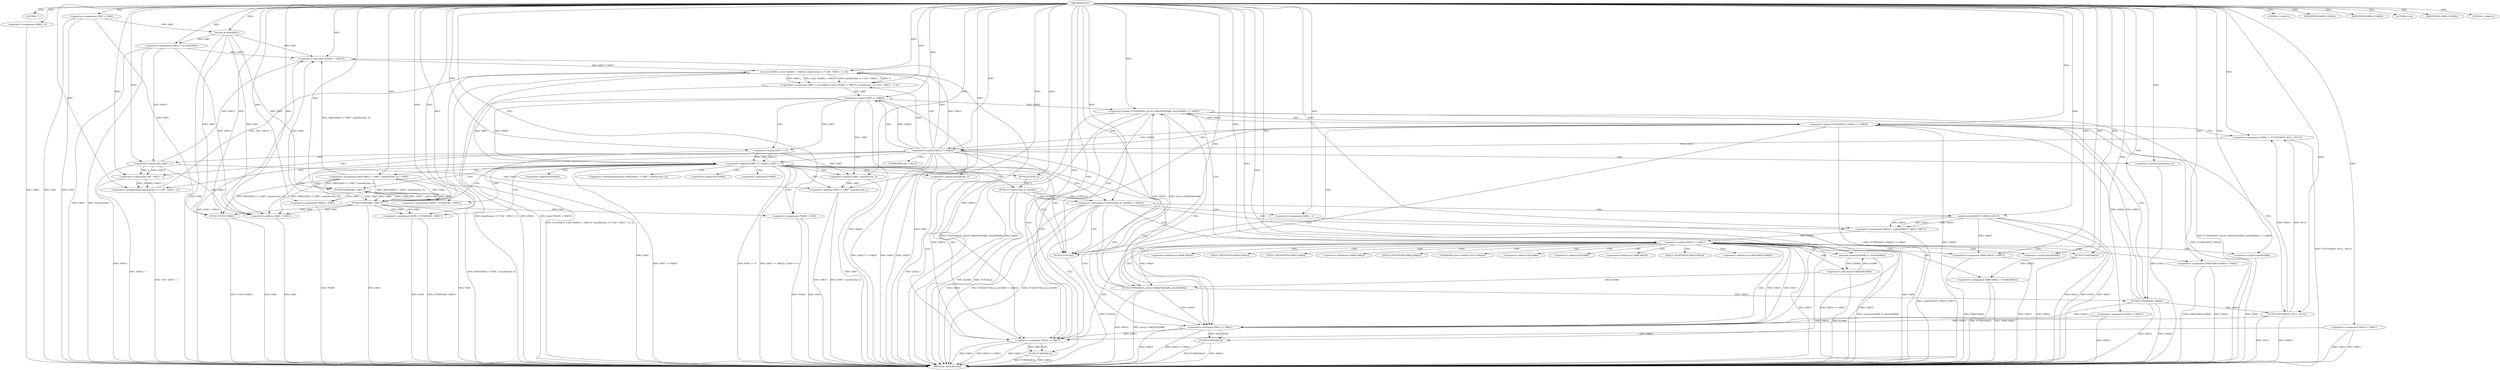 digraph FUN1 {  
"1000100" [label = "(METHOD,FUN1)" ]
"1000305" [label = "(METHOD_RETURN,void)" ]
"1000103" [label = "(LITERAL,\"\",)" ]
"1000104" [label = "(<operator>.assignment,VAR1 = VAR2)" ]
"1000108" [label = "(LITERAL,1,while(1))" ]
"1000113" [label = "(<operator>.assignment,VAR6 = 0)" ]
"1000120" [label = "(<operator>.assignment,VAR10 = VAR11)" ]
"1000124" [label = "(<operator>.assignment,VAR12 = VAR11)" ]
"1000128" [label = "(<operator>.assignment,VAR13 = wcslen(VAR1))" ]
"1000130" [label = "(wcslen,wcslen(VAR1))" ]
"1000135" [label = "(<operator>.notEquals,FUN2(FUN3(2,2), &VAR5) != VAR14)" ]
"1000136" [label = "(FUN2,FUN2(FUN3(2,2), &VAR5))" ]
"1000137" [label = "(FUN3,FUN3(2,2))" ]
"1000145" [label = "(<operator>.assignment,VAR6 = 1)" ]
"1000148" [label = "(<operator>.assignment,VAR10 = socket(VAR15, VAR16, VAR17))" ]
"1000150" [label = "(socket,socket(VAR15, VAR16, VAR17))" ]
"1000155" [label = "(<operator>.equals,VAR10 == VAR11)" ]
"1000160" [label = "(memset,memset(&VAR8, 0, sizeof(VAR8)))" ]
"1000164" [label = "(<operator>.sizeOf,sizeof(VAR8))" ]
"1000166" [label = "(<operator>.assignment,VAR8.VAR18 = VAR15)" ]
"1000171" [label = "(<operator>.assignment,VAR8.VAR19.VAR20 = VAR21)" ]
"1000178" [label = "(<operator>.assignment,VAR8.VAR22 = FUN4(VAR23))" ]
"1000182" [label = "(FUN4,FUN4(VAR23))" ]
"1000185" [label = "(<operator>.equals,FUN5(VAR10, (struct VAR24*)&VAR8, sizeof(VAR8)) == VAR25)" ]
"1000186" [label = "(FUN5,FUN5(VAR10, (struct VAR24*)&VAR8, sizeof(VAR8)))" ]
"1000188" [label = "(<operator>.cast,(struct VAR24*)&VAR8)" ]
"1000192" [label = "(<operator>.sizeOf,sizeof(VAR8))" ]
"1000198" [label = "(<operator>.equals,FUN6(VAR10, VAR26) == VAR25)" ]
"1000199" [label = "(FUN6,FUN6(VAR10, VAR26))" ]
"1000205" [label = "(<operator>.assignment,VAR12 = FUN7(VAR10, NULL, NULL))" ]
"1000207" [label = "(FUN7,FUN7(VAR10, NULL, NULL))" ]
"1000212" [label = "(<operator>.equals,VAR12 == VAR25)" ]
"1000217" [label = "(<operator>.assignment,VAR7 = recv(VAR12, (char *)(VAR1 + VAR13), sizeof(wchar_t) * (100 - VAR13 - 1), 0))" ]
"1000219" [label = "(recv,recv(VAR12, (char *)(VAR1 + VAR13), sizeof(wchar_t) * (100 - VAR13 - 1), 0))" ]
"1000221" [label = "(<operator>.cast,(char *)(VAR1 + VAR13))" ]
"1000223" [label = "(<operator>.addition,VAR1 + VAR13)" ]
"1000226" [label = "(<operator>.multiplication,sizeof(wchar_t) * (100 - VAR13 - 1))" ]
"1000227" [label = "(<operator>.sizeOf,sizeof(wchar_t))" ]
"1000229" [label = "(<operator>.subtraction,100 - VAR13 - 1)" ]
"1000231" [label = "(<operator>.subtraction,VAR13 - 1)" ]
"1000236" [label = "(<operator>.logicalOr,VAR7 == VAR25 || VAR7 == 0)" ]
"1000237" [label = "(<operator>.equals,VAR7 == VAR25)" ]
"1000240" [label = "(<operator>.equals,VAR7 == 0)" ]
"1000245" [label = "(<operator>.assignment,VAR1[VAR13 + VAR7 / sizeof(wchar_t)] = VAR3)" ]
"1000248" [label = "(<operator>.addition,VAR13 + VAR7 / sizeof(wchar_t))" ]
"1000250" [label = "(<operator>.division,VAR7 / sizeof(wchar_t))" ]
"1000252" [label = "(<operator>.sizeOf,sizeof(wchar_t))" ]
"1000255" [label = "(<operator>.assignment,VAR9 = FUN8(VAR1, VAR3''))" ]
"1000257" [label = "(FUN8,FUN8(VAR1, VAR3''))" ]
"1000261" [label = "(IDENTIFIER,VAR9,if (VAR9))" ]
"1000263" [label = "(<operator>.assignment,*VAR9 = VAR3)" ]
"1000267" [label = "(<operator>.assignment,VAR9 = FUN8(VAR1, VAR3''))" ]
"1000269" [label = "(FUN8,FUN8(VAR1, VAR3''))" ]
"1000273" [label = "(IDENTIFIER,VAR9,if (VAR9))" ]
"1000275" [label = "(<operator>.assignment,*VAR9 = VAR3)" ]
"1000279" [label = "(LITERAL,0,do)" ]
"1000281" [label = "(<operator>.notEquals,VAR10 != VAR11)" ]
"1000285" [label = "(FUN9,FUN9(VAR10))" ]
"1000288" [label = "(<operator>.notEquals,VAR12 != VAR11)" ]
"1000292" [label = "(FUN9,FUN9(VAR12))" ]
"1000295" [label = "(IDENTIFIER,VAR6,if (VAR6))" ]
"1000297" [label = "(FUN10,FUN10())" ]
"1000300" [label = "(LITERAL,1,while(1))" ]
"1000302" [label = "(FUN11,FUN11(VAR1))" ]
"1000140" [label = "(<operator>.addressOf,&VAR5)" ]
"1000161" [label = "(<operator>.addressOf,&VAR8)" ]
"1000167" [label = "(<operator>.fieldAccess,VAR8.VAR18)" ]
"1000169" [label = "(FIELD_IDENTIFIER,VAR18,VAR18)" ]
"1000172" [label = "(<operator>.fieldAccess,VAR8.VAR19.VAR20)" ]
"1000173" [label = "(<operator>.fieldAccess,VAR8.VAR19)" ]
"1000175" [label = "(FIELD_IDENTIFIER,VAR19,VAR19)" ]
"1000176" [label = "(FIELD_IDENTIFIER,VAR20,VAR20)" ]
"1000179" [label = "(<operator>.fieldAccess,VAR8.VAR22)" ]
"1000181" [label = "(FIELD_IDENTIFIER,VAR22,VAR22)" ]
"1000189" [label = "(UNKNOWN,struct VAR24*,struct VAR24*)" ]
"1000190" [label = "(<operator>.addressOf,&VAR8)" ]
"1000222" [label = "(UNKNOWN,char *,char *)" ]
"1000246" [label = "(<operator>.indirectIndexAccess,VAR1[VAR13 + VAR7 / sizeof(wchar_t)])" ]
"1000264" [label = "(<operator>.indirection,*VAR9)" ]
"1000276" [label = "(<operator>.indirection,*VAR9)" ]
  "1000185" -> "1000305"  [ label = "DDG: FUN5(VAR10, (struct VAR24*)&VAR8, sizeof(VAR8)) == VAR25"] 
  "1000275" -> "1000305"  [ label = "DDG: *VAR9"] 
  "1000178" -> "1000305"  [ label = "DDG: FUN4(VAR23)"] 
  "1000186" -> "1000305"  [ label = "DDG: (struct VAR24*)&VAR8"] 
  "1000128" -> "1000305"  [ label = "DDG: wcslen(VAR1)"] 
  "1000285" -> "1000305"  [ label = "DDG: VAR10"] 
  "1000185" -> "1000305"  [ label = "DDG: FUN5(VAR10, (struct VAR24*)&VAR8, sizeof(VAR8))"] 
  "1000124" -> "1000305"  [ label = "DDG: VAR11"] 
  "1000171" -> "1000305"  [ label = "DDG: VAR8.VAR19.VAR20"] 
  "1000186" -> "1000305"  [ label = "DDG: VAR10"] 
  "1000135" -> "1000305"  [ label = "DDG: VAR14"] 
  "1000219" -> "1000305"  [ label = "DDG: (char *)(VAR1 + VAR13)"] 
  "1000250" -> "1000305"  [ label = "DDG: VAR7"] 
  "1000124" -> "1000305"  [ label = "DDG: VAR12"] 
  "1000185" -> "1000305"  [ label = "DDG: VAR25"] 
  "1000199" -> "1000305"  [ label = "DDG: VAR26"] 
  "1000292" -> "1000305"  [ label = "DDG: FUN9(VAR12)"] 
  "1000221" -> "1000305"  [ label = "DDG: VAR1 + VAR13"] 
  "1000236" -> "1000305"  [ label = "DDG: VAR7 == VAR25"] 
  "1000207" -> "1000305"  [ label = "DDG: NULL"] 
  "1000285" -> "1000305"  [ label = "DDG: FUN9(VAR10)"] 
  "1000281" -> "1000305"  [ label = "DDG: VAR10"] 
  "1000236" -> "1000305"  [ label = "DDG: VAR7 == VAR25 || VAR7 == 0"] 
  "1000150" -> "1000305"  [ label = "DDG: VAR15"] 
  "1000237" -> "1000305"  [ label = "DDG: VAR25"] 
  "1000252" -> "1000305"  [ label = "DDG: wchar_t"] 
  "1000288" -> "1000305"  [ label = "DDG: VAR11"] 
  "1000188" -> "1000305"  [ label = "DDG: &VAR8"] 
  "1000292" -> "1000305"  [ label = "DDG: VAR12"] 
  "1000199" -> "1000305"  [ label = "DDG: VAR10"] 
  "1000155" -> "1000305"  [ label = "DDG: VAR11"] 
  "1000178" -> "1000305"  [ label = "DDG: VAR8.VAR22"] 
  "1000302" -> "1000305"  [ label = "DDG: VAR1"] 
  "1000104" -> "1000305"  [ label = "DDG: VAR1"] 
  "1000219" -> "1000305"  [ label = "DDG: sizeof(wchar_t) * (100 - VAR13 - 1)"] 
  "1000217" -> "1000305"  [ label = "DDG: recv(VAR12, (char *)(VAR1 + VAR13), sizeof(wchar_t) * (100 - VAR13 - 1), 0)"] 
  "1000236" -> "1000305"  [ label = "DDG: VAR7 == 0"] 
  "1000160" -> "1000305"  [ label = "DDG: memset(&VAR8, 0, sizeof(VAR8))"] 
  "1000227" -> "1000305"  [ label = "DDG: wchar_t"] 
  "1000212" -> "1000305"  [ label = "DDG: VAR25"] 
  "1000237" -> "1000305"  [ label = "DDG: VAR7"] 
  "1000113" -> "1000305"  [ label = "DDG: VAR6"] 
  "1000136" -> "1000305"  [ label = "DDG: &VAR5"] 
  "1000150" -> "1000305"  [ label = "DDG: VAR16"] 
  "1000267" -> "1000305"  [ label = "DDG: FUN8(VAR1, VAR3'')"] 
  "1000267" -> "1000305"  [ label = "DDG: VAR9"] 
  "1000226" -> "1000305"  [ label = "DDG: 100 - VAR13 - 1"] 
  "1000128" -> "1000305"  [ label = "DDG: VAR13"] 
  "1000155" -> "1000305"  [ label = "DDG: VAR10 == VAR11"] 
  "1000166" -> "1000305"  [ label = "DDG: VAR8.VAR18"] 
  "1000288" -> "1000305"  [ label = "DDG: VAR12"] 
  "1000263" -> "1000305"  [ label = "DDG: *VAR9"] 
  "1000120" -> "1000305"  [ label = "DDG: VAR10"] 
  "1000207" -> "1000305"  [ label = "DDG: VAR10"] 
  "1000205" -> "1000305"  [ label = "DDG: FUN7(VAR10, NULL, NULL)"] 
  "1000150" -> "1000305"  [ label = "DDG: VAR17"] 
  "1000302" -> "1000305"  [ label = "DDG: FUN11(VAR1)"] 
  "1000229" -> "1000305"  [ label = "DDG: VAR13 - 1"] 
  "1000275" -> "1000305"  [ label = "DDG: VAR3"] 
  "1000212" -> "1000305"  [ label = "DDG: VAR12 == VAR25"] 
  "1000297" -> "1000305"  [ label = "DDG: FUN10()"] 
  "1000198" -> "1000305"  [ label = "DDG: FUN6(VAR10, VAR26)"] 
  "1000231" -> "1000305"  [ label = "DDG: VAR13"] 
  "1000212" -> "1000305"  [ label = "DDG: VAR12"] 
  "1000135" -> "1000305"  [ label = "DDG: FUN2(FUN3(2,2), &VAR5) != VAR14"] 
  "1000192" -> "1000305"  [ label = "DDG: VAR8"] 
  "1000281" -> "1000305"  [ label = "DDG: VAR10 != VAR11"] 
  "1000135" -> "1000305"  [ label = "DDG: FUN2(FUN3(2,2), &VAR5)"] 
  "1000288" -> "1000305"  [ label = "DDG: VAR12 != VAR11"] 
  "1000219" -> "1000305"  [ label = "DDG: VAR12"] 
  "1000171" -> "1000305"  [ label = "DDG: VAR21"] 
  "1000166" -> "1000305"  [ label = "DDG: VAR15"] 
  "1000269" -> "1000305"  [ label = "DDG: VAR1"] 
  "1000148" -> "1000305"  [ label = "DDG: socket(VAR15, VAR16, VAR17)"] 
  "1000248" -> "1000305"  [ label = "DDG: VAR7 / sizeof(wchar_t)"] 
  "1000155" -> "1000305"  [ label = "DDG: VAR10"] 
  "1000245" -> "1000305"  [ label = "DDG: VAR1[VAR13 + VAR7 / sizeof(wchar_t)]"] 
  "1000145" -> "1000305"  [ label = "DDG: VAR6"] 
  "1000240" -> "1000305"  [ label = "DDG: VAR7"] 
  "1000269" -> "1000305"  [ label = "DDG: VAR3"] 
  "1000182" -> "1000305"  [ label = "DDG: VAR23"] 
  "1000136" -> "1000305"  [ label = "DDG: FUN3(2,2)"] 
  "1000104" -> "1000305"  [ label = "DDG: VAR2"] 
  "1000248" -> "1000305"  [ label = "DDG: VAR13"] 
  "1000223" -> "1000305"  [ label = "DDG: VAR1"] 
  "1000198" -> "1000305"  [ label = "DDG: FUN6(VAR10, VAR26) == VAR25"] 
  "1000130" -> "1000305"  [ label = "DDG: VAR1"] 
  "1000198" -> "1000305"  [ label = "DDG: VAR25"] 
  "1000100" -> "1000103"  [ label = "DDG: "] 
  "1000100" -> "1000104"  [ label = "DDG: "] 
  "1000100" -> "1000108"  [ label = "DDG: "] 
  "1000100" -> "1000113"  [ label = "DDG: "] 
  "1000100" -> "1000120"  [ label = "DDG: "] 
  "1000100" -> "1000124"  [ label = "DDG: "] 
  "1000130" -> "1000128"  [ label = "DDG: VAR1"] 
  "1000100" -> "1000128"  [ label = "DDG: "] 
  "1000104" -> "1000130"  [ label = "DDG: VAR1"] 
  "1000100" -> "1000130"  [ label = "DDG: "] 
  "1000136" -> "1000135"  [ label = "DDG: FUN3(2,2)"] 
  "1000136" -> "1000135"  [ label = "DDG: &VAR5"] 
  "1000137" -> "1000136"  [ label = "DDG: 2"] 
  "1000100" -> "1000137"  [ label = "DDG: "] 
  "1000100" -> "1000135"  [ label = "DDG: "] 
  "1000100" -> "1000145"  [ label = "DDG: "] 
  "1000150" -> "1000148"  [ label = "DDG: VAR15"] 
  "1000150" -> "1000148"  [ label = "DDG: VAR16"] 
  "1000150" -> "1000148"  [ label = "DDG: VAR17"] 
  "1000100" -> "1000148"  [ label = "DDG: "] 
  "1000100" -> "1000150"  [ label = "DDG: "] 
  "1000148" -> "1000155"  [ label = "DDG: VAR10"] 
  "1000100" -> "1000155"  [ label = "DDG: "] 
  "1000188" -> "1000160"  [ label = "DDG: &VAR8"] 
  "1000100" -> "1000160"  [ label = "DDG: "] 
  "1000100" -> "1000164"  [ label = "DDG: "] 
  "1000150" -> "1000166"  [ label = "DDG: VAR15"] 
  "1000100" -> "1000166"  [ label = "DDG: "] 
  "1000100" -> "1000171"  [ label = "DDG: "] 
  "1000182" -> "1000178"  [ label = "DDG: VAR23"] 
  "1000100" -> "1000182"  [ label = "DDG: "] 
  "1000186" -> "1000185"  [ label = "DDG: VAR10"] 
  "1000186" -> "1000185"  [ label = "DDG: (struct VAR24*)&VAR8"] 
  "1000155" -> "1000186"  [ label = "DDG: VAR10"] 
  "1000100" -> "1000186"  [ label = "DDG: "] 
  "1000188" -> "1000186"  [ label = "DDG: &VAR8"] 
  "1000160" -> "1000188"  [ label = "DDG: &VAR8"] 
  "1000100" -> "1000192"  [ label = "DDG: "] 
  "1000237" -> "1000185"  [ label = "DDG: VAR25"] 
  "1000100" -> "1000185"  [ label = "DDG: "] 
  "1000199" -> "1000198"  [ label = "DDG: VAR10"] 
  "1000199" -> "1000198"  [ label = "DDG: VAR26"] 
  "1000186" -> "1000199"  [ label = "DDG: VAR10"] 
  "1000100" -> "1000199"  [ label = "DDG: "] 
  "1000185" -> "1000198"  [ label = "DDG: VAR25"] 
  "1000100" -> "1000198"  [ label = "DDG: "] 
  "1000207" -> "1000205"  [ label = "DDG: VAR10"] 
  "1000207" -> "1000205"  [ label = "DDG: NULL"] 
  "1000100" -> "1000205"  [ label = "DDG: "] 
  "1000199" -> "1000207"  [ label = "DDG: VAR10"] 
  "1000100" -> "1000207"  [ label = "DDG: "] 
  "1000205" -> "1000212"  [ label = "DDG: VAR12"] 
  "1000100" -> "1000212"  [ label = "DDG: "] 
  "1000198" -> "1000212"  [ label = "DDG: VAR25"] 
  "1000219" -> "1000217"  [ label = "DDG: VAR12"] 
  "1000219" -> "1000217"  [ label = "DDG: (char *)(VAR1 + VAR13)"] 
  "1000219" -> "1000217"  [ label = "DDG: sizeof(wchar_t) * (100 - VAR13 - 1)"] 
  "1000219" -> "1000217"  [ label = "DDG: 0"] 
  "1000100" -> "1000217"  [ label = "DDG: "] 
  "1000212" -> "1000219"  [ label = "DDG: VAR12"] 
  "1000100" -> "1000219"  [ label = "DDG: "] 
  "1000221" -> "1000219"  [ label = "DDG: VAR1 + VAR13"] 
  "1000269" -> "1000221"  [ label = "DDG: VAR1"] 
  "1000245" -> "1000221"  [ label = "DDG: VAR1[VAR13 + VAR7 / sizeof(wchar_t)]"] 
  "1000130" -> "1000221"  [ label = "DDG: VAR1"] 
  "1000100" -> "1000221"  [ label = "DDG: "] 
  "1000128" -> "1000221"  [ label = "DDG: VAR13"] 
  "1000231" -> "1000221"  [ label = "DDG: VAR13"] 
  "1000269" -> "1000223"  [ label = "DDG: VAR1"] 
  "1000245" -> "1000223"  [ label = "DDG: VAR1[VAR13 + VAR7 / sizeof(wchar_t)]"] 
  "1000130" -> "1000223"  [ label = "DDG: VAR1"] 
  "1000100" -> "1000223"  [ label = "DDG: "] 
  "1000128" -> "1000223"  [ label = "DDG: VAR13"] 
  "1000231" -> "1000223"  [ label = "DDG: VAR13"] 
  "1000226" -> "1000219"  [ label = "DDG: 100 - VAR13 - 1"] 
  "1000100" -> "1000226"  [ label = "DDG: "] 
  "1000100" -> "1000227"  [ label = "DDG: "] 
  "1000229" -> "1000226"  [ label = "DDG: 100"] 
  "1000229" -> "1000226"  [ label = "DDG: VAR13 - 1"] 
  "1000100" -> "1000229"  [ label = "DDG: "] 
  "1000231" -> "1000229"  [ label = "DDG: VAR13"] 
  "1000231" -> "1000229"  [ label = "DDG: 1"] 
  "1000100" -> "1000231"  [ label = "DDG: "] 
  "1000128" -> "1000231"  [ label = "DDG: VAR13"] 
  "1000237" -> "1000236"  [ label = "DDG: VAR7"] 
  "1000237" -> "1000236"  [ label = "DDG: VAR25"] 
  "1000217" -> "1000237"  [ label = "DDG: VAR7"] 
  "1000100" -> "1000237"  [ label = "DDG: "] 
  "1000212" -> "1000237"  [ label = "DDG: VAR25"] 
  "1000240" -> "1000236"  [ label = "DDG: VAR7"] 
  "1000240" -> "1000236"  [ label = "DDG: 0"] 
  "1000237" -> "1000240"  [ label = "DDG: VAR7"] 
  "1000100" -> "1000240"  [ label = "DDG: "] 
  "1000269" -> "1000245"  [ label = "DDG: VAR3"] 
  "1000100" -> "1000245"  [ label = "DDG: "] 
  "1000231" -> "1000248"  [ label = "DDG: VAR13"] 
  "1000100" -> "1000248"  [ label = "DDG: "] 
  "1000250" -> "1000248"  [ label = "DDG: VAR7"] 
  "1000237" -> "1000250"  [ label = "DDG: VAR7"] 
  "1000240" -> "1000250"  [ label = "DDG: VAR7"] 
  "1000100" -> "1000250"  [ label = "DDG: "] 
  "1000100" -> "1000252"  [ label = "DDG: "] 
  "1000257" -> "1000255"  [ label = "DDG: VAR1"] 
  "1000257" -> "1000255"  [ label = "DDG: VAR3"] 
  "1000100" -> "1000255"  [ label = "DDG: "] 
  "1000245" -> "1000257"  [ label = "DDG: VAR1[VAR13 + VAR7 / sizeof(wchar_t)]"] 
  "1000100" -> "1000257"  [ label = "DDG: "] 
  "1000269" -> "1000257"  [ label = "DDG: VAR1"] 
  "1000130" -> "1000257"  [ label = "DDG: VAR1"] 
  "1000269" -> "1000257"  [ label = "DDG: VAR3"] 
  "1000100" -> "1000261"  [ label = "DDG: "] 
  "1000257" -> "1000263"  [ label = "DDG: VAR3"] 
  "1000100" -> "1000263"  [ label = "DDG: "] 
  "1000269" -> "1000267"  [ label = "DDG: VAR1"] 
  "1000269" -> "1000267"  [ label = "DDG: VAR3"] 
  "1000100" -> "1000267"  [ label = "DDG: "] 
  "1000257" -> "1000269"  [ label = "DDG: VAR1"] 
  "1000245" -> "1000269"  [ label = "DDG: VAR1[VAR13 + VAR7 / sizeof(wchar_t)]"] 
  "1000100" -> "1000269"  [ label = "DDG: "] 
  "1000257" -> "1000269"  [ label = "DDG: VAR3"] 
  "1000100" -> "1000273"  [ label = "DDG: "] 
  "1000269" -> "1000275"  [ label = "DDG: VAR3"] 
  "1000100" -> "1000275"  [ label = "DDG: "] 
  "1000100" -> "1000279"  [ label = "DDG: "] 
  "1000186" -> "1000281"  [ label = "DDG: VAR10"] 
  "1000199" -> "1000281"  [ label = "DDG: VAR10"] 
  "1000120" -> "1000281"  [ label = "DDG: VAR10"] 
  "1000207" -> "1000281"  [ label = "DDG: VAR10"] 
  "1000155" -> "1000281"  [ label = "DDG: VAR10"] 
  "1000100" -> "1000281"  [ label = "DDG: "] 
  "1000155" -> "1000281"  [ label = "DDG: VAR11"] 
  "1000281" -> "1000285"  [ label = "DDG: VAR10"] 
  "1000100" -> "1000285"  [ label = "DDG: "] 
  "1000124" -> "1000288"  [ label = "DDG: VAR12"] 
  "1000212" -> "1000288"  [ label = "DDG: VAR12"] 
  "1000219" -> "1000288"  [ label = "DDG: VAR12"] 
  "1000100" -> "1000288"  [ label = "DDG: "] 
  "1000281" -> "1000288"  [ label = "DDG: VAR11"] 
  "1000288" -> "1000292"  [ label = "DDG: VAR12"] 
  "1000100" -> "1000292"  [ label = "DDG: "] 
  "1000100" -> "1000295"  [ label = "DDG: "] 
  "1000100" -> "1000297"  [ label = "DDG: "] 
  "1000100" -> "1000300"  [ label = "DDG: "] 
  "1000104" -> "1000302"  [ label = "DDG: VAR1"] 
  "1000269" -> "1000302"  [ label = "DDG: VAR1"] 
  "1000245" -> "1000302"  [ label = "DDG: VAR1[VAR13 + VAR7 / sizeof(wchar_t)]"] 
  "1000130" -> "1000302"  [ label = "DDG: VAR1"] 
  "1000100" -> "1000302"  [ label = "DDG: "] 
  "1000135" -> "1000150"  [ label = "CDG: "] 
  "1000135" -> "1000148"  [ label = "CDG: "] 
  "1000135" -> "1000145"  [ label = "CDG: "] 
  "1000135" -> "1000155"  [ label = "CDG: "] 
  "1000135" -> "1000281"  [ label = "CDG: "] 
  "1000135" -> "1000288"  [ label = "CDG: "] 
  "1000135" -> "1000297"  [ label = "CDG: "] 
  "1000155" -> "1000164"  [ label = "CDG: "] 
  "1000155" -> "1000161"  [ label = "CDG: "] 
  "1000155" -> "1000182"  [ label = "CDG: "] 
  "1000155" -> "1000166"  [ label = "CDG: "] 
  "1000155" -> "1000188"  [ label = "CDG: "] 
  "1000155" -> "1000190"  [ label = "CDG: "] 
  "1000155" -> "1000167"  [ label = "CDG: "] 
  "1000155" -> "1000175"  [ label = "CDG: "] 
  "1000155" -> "1000160"  [ label = "CDG: "] 
  "1000155" -> "1000179"  [ label = "CDG: "] 
  "1000155" -> "1000192"  [ label = "CDG: "] 
  "1000155" -> "1000176"  [ label = "CDG: "] 
  "1000155" -> "1000185"  [ label = "CDG: "] 
  "1000155" -> "1000186"  [ label = "CDG: "] 
  "1000155" -> "1000172"  [ label = "CDG: "] 
  "1000155" -> "1000189"  [ label = "CDG: "] 
  "1000155" -> "1000169"  [ label = "CDG: "] 
  "1000155" -> "1000178"  [ label = "CDG: "] 
  "1000155" -> "1000173"  [ label = "CDG: "] 
  "1000155" -> "1000171"  [ label = "CDG: "] 
  "1000155" -> "1000181"  [ label = "CDG: "] 
  "1000155" -> "1000281"  [ label = "CDG: "] 
  "1000155" -> "1000288"  [ label = "CDG: "] 
  "1000155" -> "1000297"  [ label = "CDG: "] 
  "1000185" -> "1000199"  [ label = "CDG: "] 
  "1000185" -> "1000198"  [ label = "CDG: "] 
  "1000185" -> "1000281"  [ label = "CDG: "] 
  "1000185" -> "1000288"  [ label = "CDG: "] 
  "1000185" -> "1000297"  [ label = "CDG: "] 
  "1000198" -> "1000212"  [ label = "CDG: "] 
  "1000198" -> "1000207"  [ label = "CDG: "] 
  "1000198" -> "1000205"  [ label = "CDG: "] 
  "1000198" -> "1000281"  [ label = "CDG: "] 
  "1000198" -> "1000288"  [ label = "CDG: "] 
  "1000198" -> "1000297"  [ label = "CDG: "] 
  "1000212" -> "1000221"  [ label = "CDG: "] 
  "1000212" -> "1000227"  [ label = "CDG: "] 
  "1000212" -> "1000219"  [ label = "CDG: "] 
  "1000212" -> "1000236"  [ label = "CDG: "] 
  "1000212" -> "1000222"  [ label = "CDG: "] 
  "1000212" -> "1000217"  [ label = "CDG: "] 
  "1000212" -> "1000226"  [ label = "CDG: "] 
  "1000212" -> "1000229"  [ label = "CDG: "] 
  "1000212" -> "1000237"  [ label = "CDG: "] 
  "1000212" -> "1000231"  [ label = "CDG: "] 
  "1000212" -> "1000223"  [ label = "CDG: "] 
  "1000212" -> "1000281"  [ label = "CDG: "] 
  "1000212" -> "1000288"  [ label = "CDG: "] 
  "1000212" -> "1000297"  [ label = "CDG: "] 
  "1000236" -> "1000255"  [ label = "CDG: "] 
  "1000236" -> "1000269"  [ label = "CDG: "] 
  "1000236" -> "1000250"  [ label = "CDG: "] 
  "1000236" -> "1000248"  [ label = "CDG: "] 
  "1000236" -> "1000245"  [ label = "CDG: "] 
  "1000236" -> "1000246"  [ label = "CDG: "] 
  "1000236" -> "1000252"  [ label = "CDG: "] 
  "1000236" -> "1000267"  [ label = "CDG: "] 
  "1000236" -> "1000257"  [ label = "CDG: "] 
  "1000236" -> "1000281"  [ label = "CDG: "] 
  "1000236" -> "1000288"  [ label = "CDG: "] 
  "1000236" -> "1000297"  [ label = "CDG: "] 
  "1000236" -> "1000263"  [ label = "CDG: "] 
  "1000236" -> "1000264"  [ label = "CDG: "] 
  "1000236" -> "1000276"  [ label = "CDG: "] 
  "1000236" -> "1000275"  [ label = "CDG: "] 
  "1000236" -> "1000135"  [ label = "CDG: "] 
  "1000236" -> "1000136"  [ label = "CDG: "] 
  "1000236" -> "1000137"  [ label = "CDG: "] 
  "1000236" -> "1000140"  [ label = "CDG: "] 
  "1000237" -> "1000240"  [ label = "CDG: "] 
  "1000281" -> "1000285"  [ label = "CDG: "] 
  "1000288" -> "1000292"  [ label = "CDG: "] 
}
